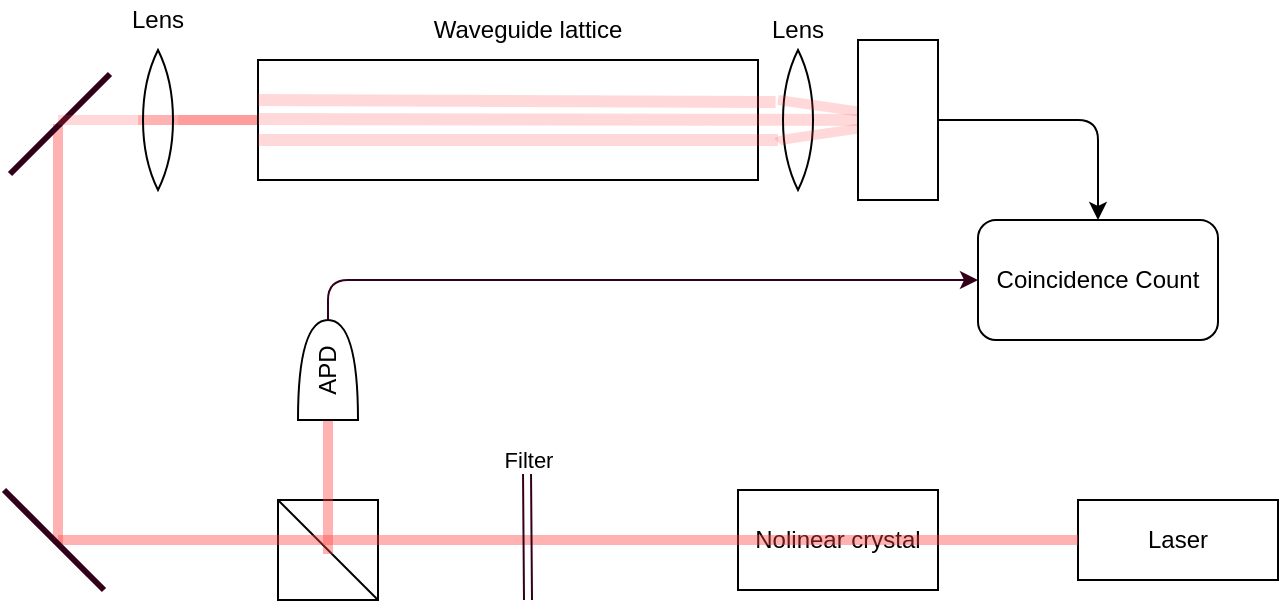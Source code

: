 <mxfile version="13.10.9" type="github">
  <diagram id="uqkbcDt2_l0e1CLEkKH2" name="Page-1">
    <mxGraphModel dx="1038" dy="588" grid="1" gridSize="10" guides="1" tooltips="1" connect="1" arrows="1" fold="1" page="1" pageScale="1" pageWidth="1169" pageHeight="827" math="0" shadow="0">
      <root>
        <mxCell id="0" />
        <mxCell id="1" parent="0" />
        <mxCell id="pPRYekGPoHE3d8YEOr2Z-18" style="edgeStyle=orthogonalEdgeStyle;rounded=1;orthogonalLoop=1;jettySize=auto;html=1;entryX=0.5;entryY=0;entryDx=0;entryDy=0;strokeColor=#000000;strokeWidth=1;exitX=1;exitY=0.5;exitDx=0;exitDy=0;" parent="1" source="bdpdZuJ0cW7G-jWcC8xU-10" target="pPRYekGPoHE3d8YEOr2Z-15" edge="1">
          <mxGeometry relative="1" as="geometry">
            <mxPoint x="750" y="275" as="sourcePoint" />
          </mxGeometry>
        </mxCell>
        <mxCell id="pPRYekGPoHE3d8YEOr2Z-15" value="Coincidence Count" style="rounded=1;whiteSpace=wrap;html=1;" parent="1" vertex="1">
          <mxGeometry x="770" y="330" width="120" height="60" as="geometry" />
        </mxCell>
        <mxCell id="pPRYekGPoHE3d8YEOr2Z-19" value="Laser" style="rounded=0;whiteSpace=wrap;html=1;" parent="1" vertex="1">
          <mxGeometry x="820" y="470" width="100" height="40" as="geometry" />
        </mxCell>
        <mxCell id="pPRYekGPoHE3d8YEOr2Z-20" value="Nolinear crystal" style="rounded=0;whiteSpace=wrap;html=1;fillColor=none;" parent="1" vertex="1">
          <mxGeometry x="650" y="465" width="100" height="50" as="geometry" />
        </mxCell>
        <mxCell id="pPRYekGPoHE3d8YEOr2Z-23" value="" style="group" parent="1" vertex="1" connectable="0">
          <mxGeometry x="420" y="470" width="50" height="50" as="geometry" />
        </mxCell>
        <mxCell id="pPRYekGPoHE3d8YEOr2Z-21" value="" style="whiteSpace=wrap;html=1;aspect=fixed;fillColor=none;" parent="pPRYekGPoHE3d8YEOr2Z-23" vertex="1">
          <mxGeometry width="50" height="50" as="geometry" />
        </mxCell>
        <mxCell id="pPRYekGPoHE3d8YEOr2Z-22" value="" style="endArrow=none;html=1;strokeColor=#000000;strokeWidth=1;entryX=0;entryY=0;entryDx=0;entryDy=0;exitX=1;exitY=1;exitDx=0;exitDy=0;" parent="pPRYekGPoHE3d8YEOr2Z-23" source="pPRYekGPoHE3d8YEOr2Z-21" target="pPRYekGPoHE3d8YEOr2Z-21" edge="1">
          <mxGeometry width="50" height="50" relative="1" as="geometry">
            <mxPoint x="-180" y="90" as="sourcePoint" />
            <mxPoint x="-130" y="40" as="targetPoint" />
          </mxGeometry>
        </mxCell>
        <mxCell id="pPRYekGPoHE3d8YEOr2Z-24" value="" style="endArrow=none;html=1;strokeWidth=5;entryX=0;entryY=0.5;entryDx=0;entryDy=0;strokeColor=#FF4040;opacity=40;" parent="1" target="pPRYekGPoHE3d8YEOr2Z-19" edge="1">
          <mxGeometry width="50" height="50" relative="1" as="geometry">
            <mxPoint x="310" y="490" as="sourcePoint" />
            <mxPoint x="590" y="380" as="targetPoint" />
          </mxGeometry>
        </mxCell>
        <mxCell id="pPRYekGPoHE3d8YEOr2Z-25" value="" style="endArrow=none;html=1;strokeColor=#FF4040;strokeWidth=5;opacity=40;" parent="1" edge="1">
          <mxGeometry width="50" height="50" relative="1" as="geometry">
            <mxPoint x="310" y="492" as="sourcePoint" />
            <mxPoint x="310" y="282" as="targetPoint" />
          </mxGeometry>
        </mxCell>
        <mxCell id="pPRYekGPoHE3d8YEOr2Z-28" value="" style="endArrow=none;html=1;strokeColor=#FF4040;strokeWidth=5;opacity=40;" parent="1" edge="1">
          <mxGeometry width="50" height="50" relative="1" as="geometry">
            <mxPoint x="350" y="280" as="sourcePoint" />
            <mxPoint x="410" y="280" as="targetPoint" />
          </mxGeometry>
        </mxCell>
        <mxCell id="pPRYekGPoHE3d8YEOr2Z-29" value="" style="endArrow=none;html=1;strokeWidth=3;strokeColor=#33001A;" parent="1" edge="1">
          <mxGeometry width="50" height="50" relative="1" as="geometry">
            <mxPoint x="286" y="307" as="sourcePoint" />
            <mxPoint x="336" y="257" as="targetPoint" />
          </mxGeometry>
        </mxCell>
        <mxCell id="pPRYekGPoHE3d8YEOr2Z-31" value="" style="endArrow=none;html=1;strokeColor=#FF4040;strokeWidth=5;opacity=40;entryX=0;entryY=0.5;entryDx=0;entryDy=0;entryPerimeter=0;" parent="1" target="pPRYekGPoHE3d8YEOr2Z-32" edge="1">
          <mxGeometry width="50" height="50" relative="1" as="geometry">
            <mxPoint x="445" y="497" as="sourcePoint" />
            <mxPoint x="445" y="427" as="targetPoint" />
            <Array as="points">
              <mxPoint x="445" y="457" />
            </Array>
          </mxGeometry>
        </mxCell>
        <mxCell id="pPRYekGPoHE3d8YEOr2Z-34" style="edgeStyle=orthogonalEdgeStyle;rounded=1;orthogonalLoop=1;jettySize=auto;html=1;entryX=0;entryY=0.5;entryDx=0;entryDy=0;strokeColor=#33001A;strokeWidth=1;exitX=1;exitY=0.5;exitDx=0;exitDy=0;exitPerimeter=0;" parent="1" source="pPRYekGPoHE3d8YEOr2Z-32" target="pPRYekGPoHE3d8YEOr2Z-15" edge="1">
          <mxGeometry relative="1" as="geometry" />
        </mxCell>
        <mxCell id="pPRYekGPoHE3d8YEOr2Z-32" value="APD" style="shape=or;whiteSpace=wrap;html=1;fillColor=none;rotation=-90;" parent="1" vertex="1">
          <mxGeometry x="420" y="390" width="50" height="30" as="geometry" />
        </mxCell>
        <mxCell id="pPRYekGPoHE3d8YEOr2Z-35" value="" style="endArrow=none;html=1;strokeColor=#FF4040;strokeWidth=5;opacity=20;" parent="1" edge="1" source="bdpdZuJ0cW7G-jWcC8xU-2">
          <mxGeometry width="50" height="50" relative="1" as="geometry">
            <mxPoint x="310" y="280" as="sourcePoint" />
            <mxPoint x="660" y="280" as="targetPoint" />
          </mxGeometry>
        </mxCell>
        <mxCell id="pPRYekGPoHE3d8YEOr2Z-37" value="" style="endArrow=none;html=1;strokeWidth=3;strokeColor=#33001A;" parent="1" edge="1">
          <mxGeometry width="50" height="50" relative="1" as="geometry">
            <mxPoint x="333" y="515" as="sourcePoint" />
            <mxPoint x="283" y="465" as="targetPoint" />
          </mxGeometry>
        </mxCell>
        <mxCell id="pPRYekGPoHE3d8YEOr2Z-3" value="" style="rounded=0;whiteSpace=wrap;html=1;" parent="1" vertex="1">
          <mxGeometry x="410" y="250" width="250" height="60" as="geometry" />
        </mxCell>
        <mxCell id="pPRYekGPoHE3d8YEOr2Z-4" value="" style="endArrow=none;html=1;fillColor=#f5f5f5;strokeWidth=6;opacity=20;strokeColor=#FF4040;entryX=-0.06;entryY=0.371;entryDx=0;entryDy=0;entryPerimeter=0;" parent="1" edge="1" target="bdpdZuJ0cW7G-jWcC8xU-7">
          <mxGeometry x="410" y="250" width="50" height="50" as="geometry">
            <mxPoint x="410" y="270" as="sourcePoint" />
            <mxPoint x="690" y="270" as="targetPoint" />
          </mxGeometry>
        </mxCell>
        <mxCell id="pPRYekGPoHE3d8YEOr2Z-5" value="" style="endArrow=none;html=1;fillColor=#f5f5f5;strokeWidth=6;opacity=20;strokeColor=#FF4040;" parent="1" edge="1">
          <mxGeometry x="410" y="250" width="50" height="50" as="geometry">
            <mxPoint x="410" y="279.5" as="sourcePoint" />
            <mxPoint x="730" y="280" as="targetPoint" />
          </mxGeometry>
        </mxCell>
        <mxCell id="pPRYekGPoHE3d8YEOr2Z-6" value="" style="endArrow=none;html=1;fillColor=#f5f5f5;strokeWidth=6;opacity=20;strokeColor=#FF4040;entryX=0;entryY=0.643;entryDx=0;entryDy=0;entryPerimeter=0;" parent="1" edge="1" target="bdpdZuJ0cW7G-jWcC8xU-7">
          <mxGeometry x="410" y="250" width="50" height="50" as="geometry">
            <mxPoint x="410" y="290" as="sourcePoint" />
            <mxPoint x="660" y="290" as="targetPoint" />
          </mxGeometry>
        </mxCell>
        <mxCell id="pPRYekGPoHE3d8YEOr2Z-41" value="Waveguide lattice" style="text;html=1;strokeColor=none;fillColor=none;align=center;verticalAlign=middle;whiteSpace=wrap;rounded=0;" parent="1" vertex="1">
          <mxGeometry x="480" y="225" width="130" height="20" as="geometry" />
        </mxCell>
        <mxCell id="pPRYekGPoHE3d8YEOr2Z-43" value="" style="html=1;strokeWidth=1;shape=link;strokeColor=#33001A;" parent="1" edge="1">
          <mxGeometry width="100" relative="1" as="geometry">
            <mxPoint x="544.5" y="455" as="sourcePoint" />
            <mxPoint x="545" y="520" as="targetPoint" />
          </mxGeometry>
        </mxCell>
        <mxCell id="pPRYekGPoHE3d8YEOr2Z-44" value="Filter" style="edgeLabel;html=1;align=center;verticalAlign=middle;resizable=0;points=[];" parent="pPRYekGPoHE3d8YEOr2Z-43" vertex="1" connectable="0">
          <mxGeometry x="-0.454" y="-5" relative="1" as="geometry">
            <mxPoint x="5.36" y="-23.04" as="offset" />
          </mxGeometry>
        </mxCell>
        <mxCell id="bdpdZuJ0cW7G-jWcC8xU-2" value="" style="whiteSpace=wrap;html=1;shape=mxgraph.basic.pointed_oval;fillColor=none;" vertex="1" parent="1">
          <mxGeometry x="350" y="245" width="20" height="70" as="geometry" />
        </mxCell>
        <mxCell id="bdpdZuJ0cW7G-jWcC8xU-3" value="" style="endArrow=none;html=1;strokeColor=#FF4040;strokeWidth=5;opacity=20;" edge="1" parent="1" target="bdpdZuJ0cW7G-jWcC8xU-2">
          <mxGeometry width="50" height="50" relative="1" as="geometry">
            <mxPoint x="310" y="280" as="sourcePoint" />
            <mxPoint x="660" y="280" as="targetPoint" />
          </mxGeometry>
        </mxCell>
        <mxCell id="bdpdZuJ0cW7G-jWcC8xU-5" value="Lens" style="text;html=1;strokeColor=none;fillColor=none;align=center;verticalAlign=middle;whiteSpace=wrap;rounded=0;" vertex="1" parent="1">
          <mxGeometry x="340" y="220" width="40" height="20" as="geometry" />
        </mxCell>
        <mxCell id="bdpdZuJ0cW7G-jWcC8xU-6" value="Lens" style="text;html=1;strokeColor=none;fillColor=none;align=center;verticalAlign=middle;whiteSpace=wrap;rounded=0;" vertex="1" parent="1">
          <mxGeometry x="660" y="225" width="40" height="20" as="geometry" />
        </mxCell>
        <mxCell id="bdpdZuJ0cW7G-jWcC8xU-7" value="" style="whiteSpace=wrap;html=1;shape=mxgraph.basic.pointed_oval;fillColor=none;" vertex="1" parent="1">
          <mxGeometry x="670" y="245" width="20" height="70" as="geometry" />
        </mxCell>
        <mxCell id="bdpdZuJ0cW7G-jWcC8xU-9" value="" style="endArrow=none;html=1;strokeColor=#FF4040;strokeWidth=5;opacity=20;" edge="1" parent="1" target="bdpdZuJ0cW7G-jWcC8xU-7">
          <mxGeometry width="50" height="50" relative="1" as="geometry">
            <mxPoint x="670" y="270" as="sourcePoint" />
            <mxPoint x="700" y="300" as="targetPoint" />
            <Array as="points">
              <mxPoint x="740" y="280" />
              <mxPoint x="671" y="290" />
            </Array>
          </mxGeometry>
        </mxCell>
        <mxCell id="bdpdZuJ0cW7G-jWcC8xU-10" value="" style="rounded=0;whiteSpace=wrap;html=1;" vertex="1" parent="1">
          <mxGeometry x="710" y="240" width="40" height="80" as="geometry" />
        </mxCell>
      </root>
    </mxGraphModel>
  </diagram>
</mxfile>
